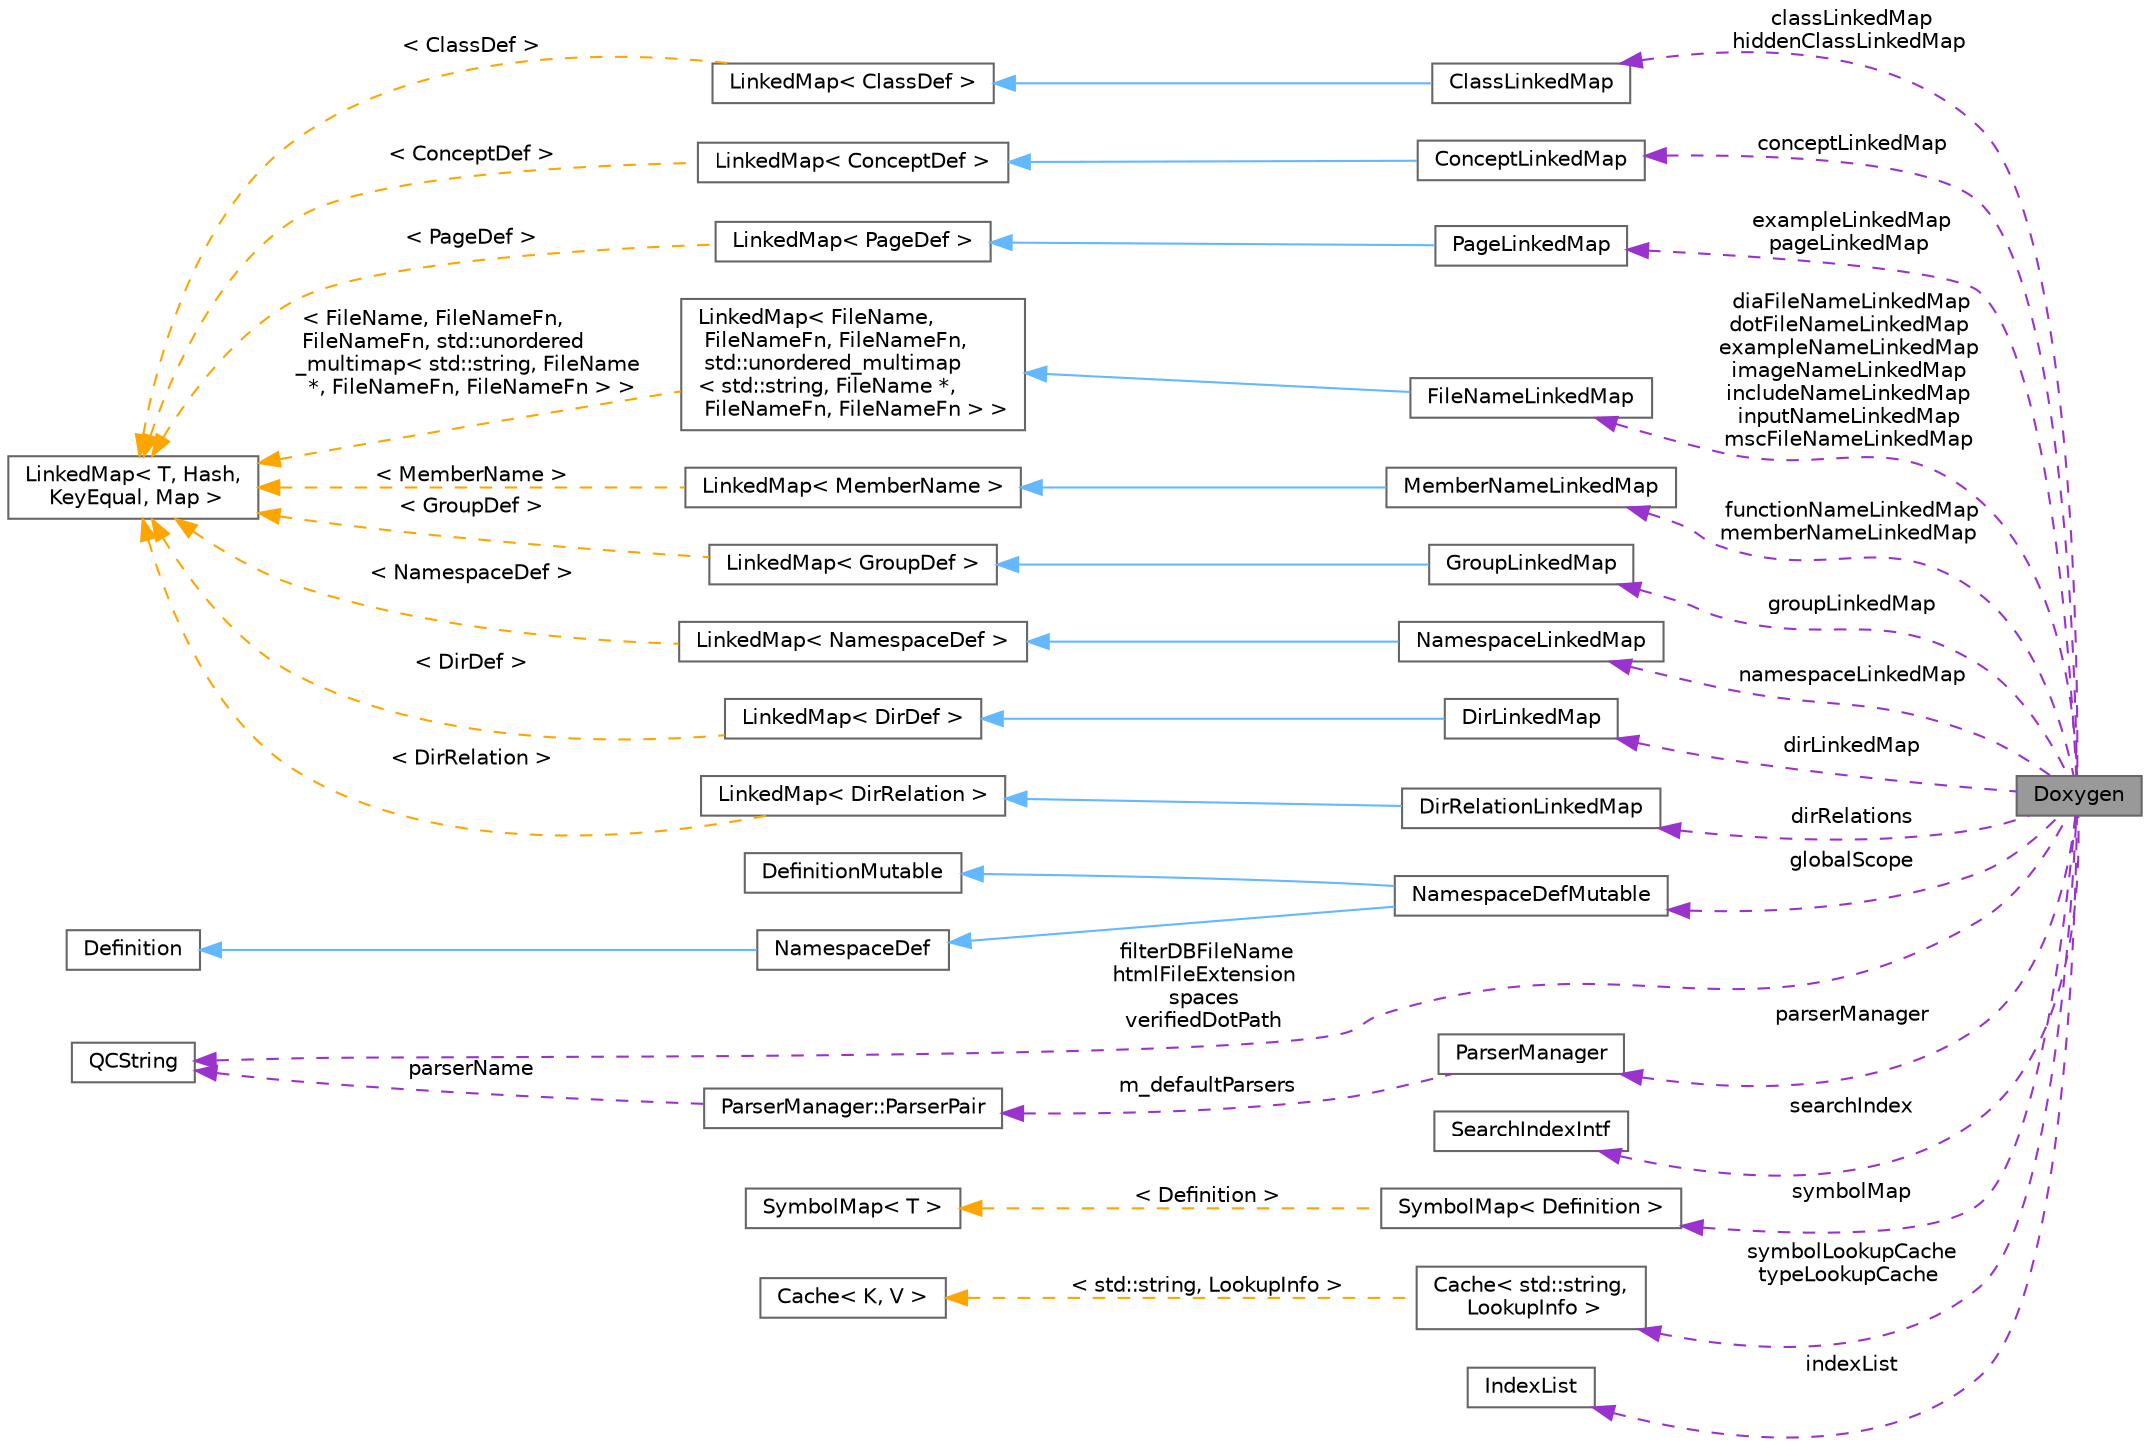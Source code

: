 digraph "Doxygen"
{
 // INTERACTIVE_SVG=YES
 // LATEX_PDF_SIZE
  bgcolor="transparent";
  edge [fontname=Helvetica,fontsize=10,labelfontname=Helvetica,labelfontsize=10];
  node [fontname=Helvetica,fontsize=10,shape=box,height=0.2,width=0.4];
  rankdir="LR";
  Node1 [label="Doxygen",height=0.2,width=0.4,color="gray40", fillcolor="grey60", style="filled", fontcolor="black",tooltip="This class serves as a namespace for global variables used by doxygen."];
  Node2 -> Node1 [dir="back",color="darkorchid3",style="dashed",label=" classLinkedMap\nhiddenClassLinkedMap" ];
  Node2 [label="ClassLinkedMap",height=0.2,width=0.4,color="gray40", fillcolor="white", style="filled",URL="$d0/d10/class_class_linked_map.html",tooltip=" "];
  Node3 -> Node2 [dir="back",color="steelblue1",style="solid"];
  Node3 [label="LinkedMap\< ClassDef \>",height=0.2,width=0.4,color="gray40", fillcolor="white", style="filled",URL="$d0/d2c/class_linked_map.html",tooltip=" "];
  Node4 -> Node3 [dir="back",color="orange",style="dashed",label=" \< ClassDef \>" ];
  Node4 [label="LinkedMap\< T, Hash,\l KeyEqual, Map \>",height=0.2,width=0.4,color="gray40", fillcolor="white", style="filled",URL="$d0/d2c/class_linked_map.html",tooltip="Container class representing a vector of objects with keys."];
  Node5 -> Node1 [dir="back",color="darkorchid3",style="dashed",label=" conceptLinkedMap" ];
  Node5 [label="ConceptLinkedMap",height=0.2,width=0.4,color="gray40", fillcolor="white", style="filled",URL="$db/ded/class_concept_linked_map.html",tooltip=" "];
  Node6 -> Node5 [dir="back",color="steelblue1",style="solid"];
  Node6 [label="LinkedMap\< ConceptDef \>",height=0.2,width=0.4,color="gray40", fillcolor="white", style="filled",URL="$d0/d2c/class_linked_map.html",tooltip=" "];
  Node4 -> Node6 [dir="back",color="orange",style="dashed",label=" \< ConceptDef \>" ];
  Node7 -> Node1 [dir="back",color="darkorchid3",style="dashed",label=" exampleLinkedMap\npageLinkedMap" ];
  Node7 [label="PageLinkedMap",height=0.2,width=0.4,color="gray40", fillcolor="white", style="filled",URL="$d9/d5e/class_page_linked_map.html",tooltip=" "];
  Node8 -> Node7 [dir="back",color="steelblue1",style="solid"];
  Node8 [label="LinkedMap\< PageDef \>",height=0.2,width=0.4,color="gray40", fillcolor="white", style="filled",URL="$d0/d2c/class_linked_map.html",tooltip=" "];
  Node4 -> Node8 [dir="back",color="orange",style="dashed",label=" \< PageDef \>" ];
  Node9 -> Node1 [dir="back",color="darkorchid3",style="dashed",label=" diaFileNameLinkedMap\ndotFileNameLinkedMap\nexampleNameLinkedMap\nimageNameLinkedMap\nincludeNameLinkedMap\ninputNameLinkedMap\nmscFileNameLinkedMap" ];
  Node9 [label="FileNameLinkedMap",height=0.2,width=0.4,color="gray40", fillcolor="white", style="filled",URL="$d0/d2c/class_file_name_linked_map.html",tooltip="Ordered dictionary of FileName objects."];
  Node10 -> Node9 [dir="back",color="steelblue1",style="solid"];
  Node10 [label="LinkedMap\< FileName,\l FileNameFn, FileNameFn,\l std::unordered_multimap\l\< std::string, FileName *,\l FileNameFn, FileNameFn \> \>",height=0.2,width=0.4,color="gray40", fillcolor="white", style="filled",URL="$d0/d2c/class_linked_map.html",tooltip=" "];
  Node4 -> Node10 [dir="back",color="orange",style="dashed",label=" \< FileName, FileNameFn,\l FileNameFn, std::unordered\l_multimap\< std::string, FileName\l *, FileNameFn, FileNameFn \> \>" ];
  Node11 -> Node1 [dir="back",color="darkorchid3",style="dashed",label=" functionNameLinkedMap\nmemberNameLinkedMap" ];
  Node11 [label="MemberNameLinkedMap",height=0.2,width=0.4,color="gray40", fillcolor="white", style="filled",URL="$da/d3d/class_member_name_linked_map.html",tooltip="Ordered dictionary of MemberName objects."];
  Node12 -> Node11 [dir="back",color="steelblue1",style="solid"];
  Node12 [label="LinkedMap\< MemberName \>",height=0.2,width=0.4,color="gray40", fillcolor="white", style="filled",URL="$d0/d2c/class_linked_map.html",tooltip=" "];
  Node4 -> Node12 [dir="back",color="orange",style="dashed",label=" \< MemberName \>" ];
  Node13 -> Node1 [dir="back",color="darkorchid3",style="dashed",label=" groupLinkedMap" ];
  Node13 [label="GroupLinkedMap",height=0.2,width=0.4,color="gray40", fillcolor="white", style="filled",URL="$d3/dbd/class_group_linked_map.html",tooltip=" "];
  Node14 -> Node13 [dir="back",color="steelblue1",style="solid"];
  Node14 [label="LinkedMap\< GroupDef \>",height=0.2,width=0.4,color="gray40", fillcolor="white", style="filled",URL="$d0/d2c/class_linked_map.html",tooltip=" "];
  Node4 -> Node14 [dir="back",color="orange",style="dashed",label=" \< GroupDef \>" ];
  Node15 -> Node1 [dir="back",color="darkorchid3",style="dashed",label=" namespaceLinkedMap" ];
  Node15 [label="NamespaceLinkedMap",height=0.2,width=0.4,color="gray40", fillcolor="white", style="filled",URL="$d7/d60/class_namespace_linked_map.html",tooltip=" "];
  Node16 -> Node15 [dir="back",color="steelblue1",style="solid"];
  Node16 [label="LinkedMap\< NamespaceDef \>",height=0.2,width=0.4,color="gray40", fillcolor="white", style="filled",URL="$d0/d2c/class_linked_map.html",tooltip=" "];
  Node4 -> Node16 [dir="back",color="orange",style="dashed",label=" \< NamespaceDef \>" ];
  Node17 -> Node1 [dir="back",color="darkorchid3",style="dashed",label=" globalScope" ];
  Node17 [label="NamespaceDefMutable",height=0.2,width=0.4,color="gray40", fillcolor="white", style="filled",URL="$dd/dd5/class_namespace_def_mutable.html",tooltip=" "];
  Node18 -> Node17 [dir="back",color="steelblue1",style="solid"];
  Node18 [label="DefinitionMutable",height=0.2,width=0.4,color="gray40", fillcolor="white", style="filled",URL="$d0/d46/class_definition_mutable.html",tooltip=" "];
  Node19 -> Node17 [dir="back",color="steelblue1",style="solid"];
  Node19 [label="NamespaceDef",height=0.2,width=0.4,color="gray40", fillcolor="white", style="filled",URL="$d0/d07/class_namespace_def.html",tooltip="An abstract interface of a namespace symbol."];
  Node20 -> Node19 [dir="back",color="steelblue1",style="solid"];
  Node20 [label="Definition",height=0.2,width=0.4,color="gray40", fillcolor="white", style="filled",URL="$d5/dcc/class_definition.html",tooltip="The common base class of all entity definitions found in the sources."];
  Node21 -> Node1 [dir="back",color="darkorchid3",style="dashed",label=" filterDBFileName\nhtmlFileExtension\nspaces\nverifiedDotPath" ];
  Node21 [label="QCString",height=0.2,width=0.4,color="gray40", fillcolor="white", style="filled",URL="$d9/d45/class_q_c_string.html",tooltip="This is an alternative implementation of QCString."];
  Node22 -> Node1 [dir="back",color="darkorchid3",style="dashed",label=" searchIndex" ];
  Node22 [label="SearchIndexIntf",height=0.2,width=0.4,color="gray40", fillcolor="white", style="filled",URL="$d8/d4d/class_search_index_intf.html",tooltip="Abstract proxy interface for non-javascript based search indices."];
  Node23 -> Node1 [dir="back",color="darkorchid3",style="dashed",label=" symbolMap" ];
  Node23 [label="SymbolMap\< Definition \>",height=0.2,width=0.4,color="gray40", fillcolor="white", style="filled",URL="$d4/d85/class_symbol_map.html",tooltip=" "];
  Node24 -> Node23 [dir="back",color="orange",style="dashed",label=" \< Definition \>" ];
  Node24 [label="SymbolMap\< T \>",height=0.2,width=0.4,color="gray40", fillcolor="white", style="filled",URL="$d4/d85/class_symbol_map.html",tooltip="Class implementing a symbol map that maps symbol names to objects."];
  Node25 -> Node1 [dir="back",color="darkorchid3",style="dashed",label=" symbolLookupCache\ntypeLookupCache" ];
  Node25 [label="Cache\< std::string,\l LookupInfo \>",height=0.2,width=0.4,color="gray40", fillcolor="white", style="filled",URL="$dc/d67/class_cache.html",tooltip=" "];
  Node26 -> Node25 [dir="back",color="orange",style="dashed",label=" \< std::string, LookupInfo \>" ];
  Node26 [label="Cache\< K, V \>",height=0.2,width=0.4,color="gray40", fillcolor="white", style="filled",URL="$dc/d67/class_cache.html",tooltip=" "];
  Node27 -> Node1 [dir="back",color="darkorchid3",style="dashed",label=" dirLinkedMap" ];
  Node27 [label="DirLinkedMap",height=0.2,width=0.4,color="gray40", fillcolor="white", style="filled",URL="$de/d40/class_dir_linked_map.html",tooltip="A linked map of directories."];
  Node28 -> Node27 [dir="back",color="steelblue1",style="solid"];
  Node28 [label="LinkedMap\< DirDef \>",height=0.2,width=0.4,color="gray40", fillcolor="white", style="filled",URL="$d0/d2c/class_linked_map.html",tooltip=" "];
  Node4 -> Node28 [dir="back",color="orange",style="dashed",label=" \< DirDef \>" ];
  Node29 -> Node1 [dir="back",color="darkorchid3",style="dashed",label=" dirRelations" ];
  Node29 [label="DirRelationLinkedMap",height=0.2,width=0.4,color="gray40", fillcolor="white", style="filled",URL="$d4/d03/class_dir_relation_linked_map.html",tooltip=" "];
  Node30 -> Node29 [dir="back",color="steelblue1",style="solid"];
  Node30 [label="LinkedMap\< DirRelation \>",height=0.2,width=0.4,color="gray40", fillcolor="white", style="filled",URL="$d0/d2c/class_linked_map.html",tooltip=" "];
  Node4 -> Node30 [dir="back",color="orange",style="dashed",label=" \< DirRelation \>" ];
  Node31 -> Node1 [dir="back",color="darkorchid3",style="dashed",label=" parserManager" ];
  Node31 [label="ParserManager",height=0.2,width=0.4,color="gray40", fillcolor="white", style="filled",URL="$d4/d0d/class_parser_manager.html",tooltip="Manages programming language parsers."];
  Node32 -> Node31 [dir="back",color="darkorchid3",style="dashed",label=" m_defaultParsers" ];
  Node32 [label="ParserManager::ParserPair",height=0.2,width=0.4,color="gray40", fillcolor="white", style="filled",URL="$df/d04/struct_parser_manager_1_1_parser_pair.html",tooltip=" "];
  Node21 -> Node32 [dir="back",color="darkorchid3",style="dashed",label=" parserName" ];
  Node33 -> Node1 [dir="back",color="darkorchid3",style="dashed",label=" indexList" ];
  Node33 [label="IndexList",height=0.2,width=0.4,color="gray40", fillcolor="white", style="filled",URL="$d9/d57/class_index_list.html",tooltip="A list of index interfaces."];
}
